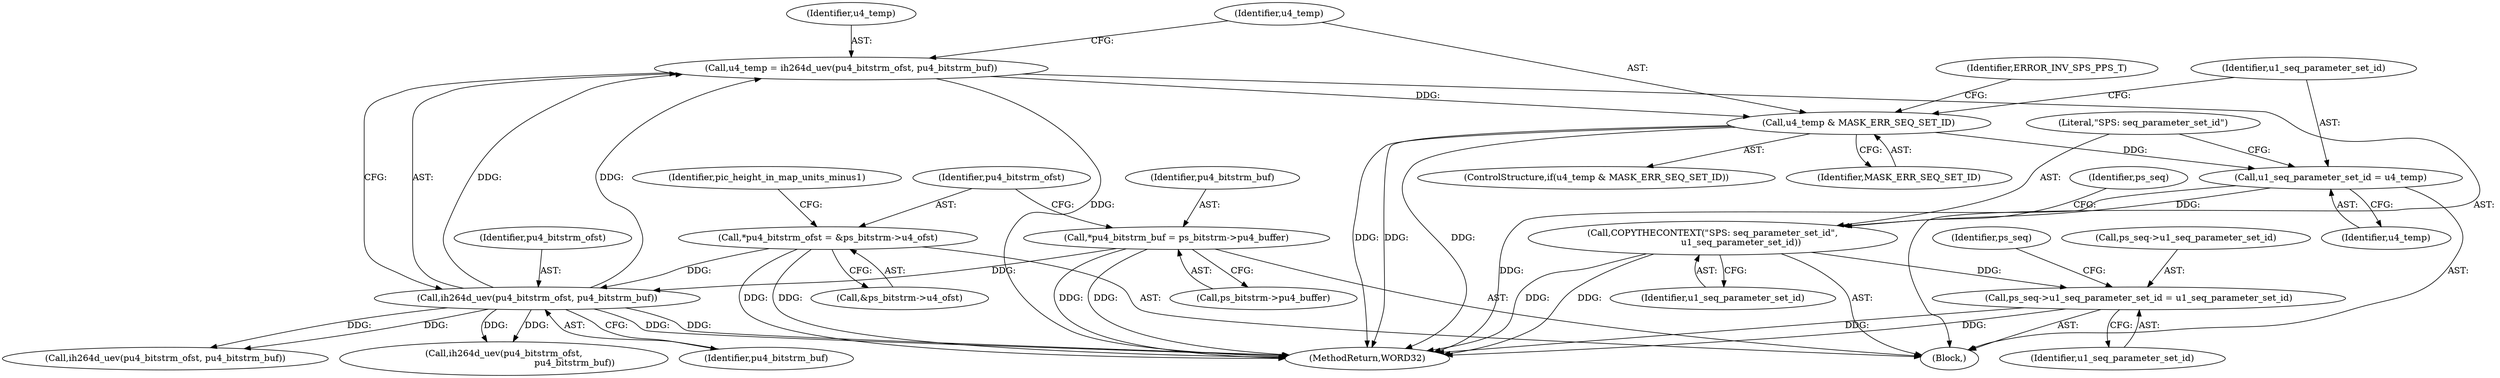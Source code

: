 digraph "0_Android_42cf02965b11c397dd37a0063e683cef005bc0ae@pointer" {
"1000383" [label="(Call,ps_seq->u1_seq_parameter_set_id = u1_seq_parameter_set_id)"];
"1000311" [label="(Call,COPYTHECONTEXT(\"SPS: seq_parameter_set_id\",\n                    u1_seq_parameter_set_id))"];
"1000308" [label="(Call,u1_seq_parameter_set_id = u4_temp)"];
"1000303" [label="(Call,u4_temp & MASK_ERR_SEQ_SET_ID)"];
"1000297" [label="(Call,u4_temp = ih264d_uev(pu4_bitstrm_ofst, pu4_bitstrm_buf))"];
"1000299" [label="(Call,ih264d_uev(pu4_bitstrm_ofst, pu4_bitstrm_buf))"];
"1000183" [label="(Call,*pu4_bitstrm_ofst = &ps_bitstrm->u4_ofst)"];
"1000177" [label="(Call,*pu4_bitstrm_buf = ps_bitstrm->pu4_buffer)"];
"1000304" [label="(Identifier,u4_temp)"];
"1000177" [label="(Call,*pu4_bitstrm_buf = ps_bitstrm->pu4_buffer)"];
"1000166" [label="(Block,)"];
"1000311" [label="(Call,COPYTHECONTEXT(\"SPS: seq_parameter_set_id\",\n                    u1_seq_parameter_set_id))"];
"1000178" [label="(Identifier,pu4_bitstrm_buf)"];
"1000307" [label="(Identifier,ERROR_INV_SPS_PPS_T)"];
"1000305" [label="(Identifier,MASK_ERR_SEQ_SET_ID)"];
"1001477" [label="(MethodReturn,WORD32)"];
"1000184" [label="(Identifier,pu4_bitstrm_ofst)"];
"1000299" [label="(Call,ih264d_uev(pu4_bitstrm_ofst, pu4_bitstrm_buf))"];
"1000197" [label="(Identifier,pic_height_in_map_units_minus1)"];
"1000303" [label="(Call,u4_temp & MASK_ERR_SEQ_SET_ID)"];
"1000297" [label="(Call,u4_temp = ih264d_uev(pu4_bitstrm_ofst, pu4_bitstrm_buf))"];
"1000315" [label="(Identifier,ps_seq)"];
"1000302" [label="(ControlStructure,if(u4_temp & MASK_ERR_SEQ_SET_ID))"];
"1000308" [label="(Call,u1_seq_parameter_set_id = u4_temp)"];
"1000301" [label="(Identifier,pu4_bitstrm_buf)"];
"1000300" [label="(Identifier,pu4_bitstrm_ofst)"];
"1000383" [label="(Call,ps_seq->u1_seq_parameter_set_id = u1_seq_parameter_set_id)"];
"1000309" [label="(Identifier,u1_seq_parameter_set_id)"];
"1000313" [label="(Identifier,u1_seq_parameter_set_id)"];
"1000569" [label="(Call,ih264d_uev(pu4_bitstrm_ofst, pu4_bitstrm_buf))"];
"1000390" [label="(Identifier,ps_seq)"];
"1000183" [label="(Call,*pu4_bitstrm_ofst = &ps_bitstrm->u4_ofst)"];
"1000422" [label="(Call,ih264d_uev(pu4_bitstrm_ofst,\n                                                  pu4_bitstrm_buf))"];
"1000312" [label="(Literal,\"SPS: seq_parameter_set_id\")"];
"1000310" [label="(Identifier,u4_temp)"];
"1000384" [label="(Call,ps_seq->u1_seq_parameter_set_id)"];
"1000185" [label="(Call,&ps_bitstrm->u4_ofst)"];
"1000298" [label="(Identifier,u4_temp)"];
"1000387" [label="(Identifier,u1_seq_parameter_set_id)"];
"1000179" [label="(Call,ps_bitstrm->pu4_buffer)"];
"1000383" -> "1000166"  [label="AST: "];
"1000383" -> "1000387"  [label="CFG: "];
"1000384" -> "1000383"  [label="AST: "];
"1000387" -> "1000383"  [label="AST: "];
"1000390" -> "1000383"  [label="CFG: "];
"1000383" -> "1001477"  [label="DDG: "];
"1000383" -> "1001477"  [label="DDG: "];
"1000311" -> "1000383"  [label="DDG: "];
"1000311" -> "1000166"  [label="AST: "];
"1000311" -> "1000313"  [label="CFG: "];
"1000312" -> "1000311"  [label="AST: "];
"1000313" -> "1000311"  [label="AST: "];
"1000315" -> "1000311"  [label="CFG: "];
"1000311" -> "1001477"  [label="DDG: "];
"1000311" -> "1001477"  [label="DDG: "];
"1000308" -> "1000311"  [label="DDG: "];
"1000308" -> "1000166"  [label="AST: "];
"1000308" -> "1000310"  [label="CFG: "];
"1000309" -> "1000308"  [label="AST: "];
"1000310" -> "1000308"  [label="AST: "];
"1000312" -> "1000308"  [label="CFG: "];
"1000308" -> "1001477"  [label="DDG: "];
"1000303" -> "1000308"  [label="DDG: "];
"1000303" -> "1000302"  [label="AST: "];
"1000303" -> "1000305"  [label="CFG: "];
"1000304" -> "1000303"  [label="AST: "];
"1000305" -> "1000303"  [label="AST: "];
"1000307" -> "1000303"  [label="CFG: "];
"1000309" -> "1000303"  [label="CFG: "];
"1000303" -> "1001477"  [label="DDG: "];
"1000303" -> "1001477"  [label="DDG: "];
"1000303" -> "1001477"  [label="DDG: "];
"1000297" -> "1000303"  [label="DDG: "];
"1000297" -> "1000166"  [label="AST: "];
"1000297" -> "1000299"  [label="CFG: "];
"1000298" -> "1000297"  [label="AST: "];
"1000299" -> "1000297"  [label="AST: "];
"1000304" -> "1000297"  [label="CFG: "];
"1000297" -> "1001477"  [label="DDG: "];
"1000299" -> "1000297"  [label="DDG: "];
"1000299" -> "1000297"  [label="DDG: "];
"1000299" -> "1000301"  [label="CFG: "];
"1000300" -> "1000299"  [label="AST: "];
"1000301" -> "1000299"  [label="AST: "];
"1000299" -> "1001477"  [label="DDG: "];
"1000299" -> "1001477"  [label="DDG: "];
"1000183" -> "1000299"  [label="DDG: "];
"1000177" -> "1000299"  [label="DDG: "];
"1000299" -> "1000422"  [label="DDG: "];
"1000299" -> "1000422"  [label="DDG: "];
"1000299" -> "1000569"  [label="DDG: "];
"1000299" -> "1000569"  [label="DDG: "];
"1000183" -> "1000166"  [label="AST: "];
"1000183" -> "1000185"  [label="CFG: "];
"1000184" -> "1000183"  [label="AST: "];
"1000185" -> "1000183"  [label="AST: "];
"1000197" -> "1000183"  [label="CFG: "];
"1000183" -> "1001477"  [label="DDG: "];
"1000183" -> "1001477"  [label="DDG: "];
"1000177" -> "1000166"  [label="AST: "];
"1000177" -> "1000179"  [label="CFG: "];
"1000178" -> "1000177"  [label="AST: "];
"1000179" -> "1000177"  [label="AST: "];
"1000184" -> "1000177"  [label="CFG: "];
"1000177" -> "1001477"  [label="DDG: "];
"1000177" -> "1001477"  [label="DDG: "];
}
